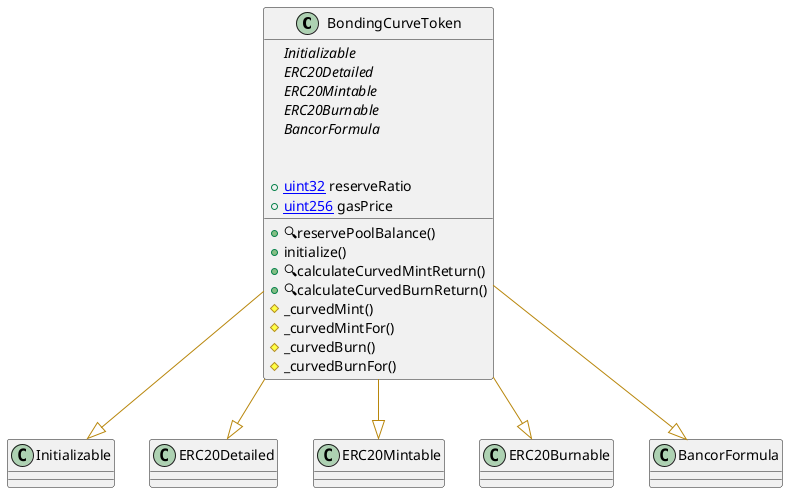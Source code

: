 @startuml
' -- for auto-render install: https://marketplace.visualstudio.com/items?itemName=jebbs.plantuml
' -- options --



' -- classes --


class BondingCurveToken {
    ' -- inheritance --
	{abstract}Initializable
	{abstract}ERC20Detailed
	{abstract}ERC20Mintable
	{abstract}ERC20Burnable
	{abstract}BancorFormula

    ' -- usingFor --

    ' -- vars --
	+[[uint32]] reserveRatio
	+[[uint256]] gasPrice

    ' -- methods --
	+🔍reservePoolBalance()
	+initialize()
	+🔍calculateCurvedMintReturn()
	+🔍calculateCurvedBurnReturn()
	#_curvedMint()
	#_curvedMintFor()
	#_curvedBurn()
	#_curvedBurnFor()

}
' -- inheritance / usingFor --
BondingCurveToken --[#DarkGoldenRod]|> Initializable
BondingCurveToken --[#DarkGoldenRod]|> ERC20Detailed
BondingCurveToken --[#DarkGoldenRod]|> ERC20Mintable
BondingCurveToken --[#DarkGoldenRod]|> ERC20Burnable
BondingCurveToken --[#DarkGoldenRod]|> BancorFormula

@enduml